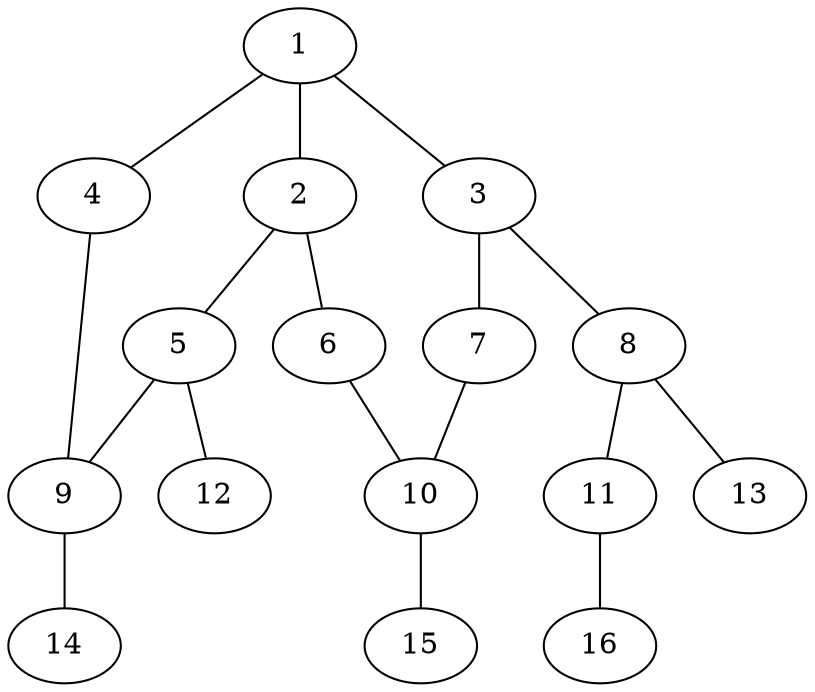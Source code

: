 graph molecule_1305 {
	1	 [chem=C];
	2	 [chem=C];
	1 -- 2	 [valence=1];
	3	 [chem=C];
	1 -- 3	 [valence=2];
	4	 [chem=N];
	1 -- 4	 [valence=1];
	5	 [chem=N];
	2 -- 5	 [valence=1];
	6	 [chem=N];
	2 -- 6	 [valence=2];
	7	 [chem=N];
	3 -- 7	 [valence=1];
	8	 [chem=N];
	3 -- 8	 [valence=1];
	9	 [chem=C];
	4 -- 9	 [valence=2];
	5 -- 9	 [valence=1];
	12	 [chem=H];
	5 -- 12	 [valence=1];
	10	 [chem=C];
	6 -- 10	 [valence=1];
	7 -- 10	 [valence=2];
	11	 [chem=O];
	8 -- 11	 [valence=1];
	13	 [chem=H];
	8 -- 13	 [valence=1];
	14	 [chem=H];
	9 -- 14	 [valence=1];
	15	 [chem=H];
	10 -- 15	 [valence=1];
	16	 [chem=H];
	11 -- 16	 [valence=1];
}
